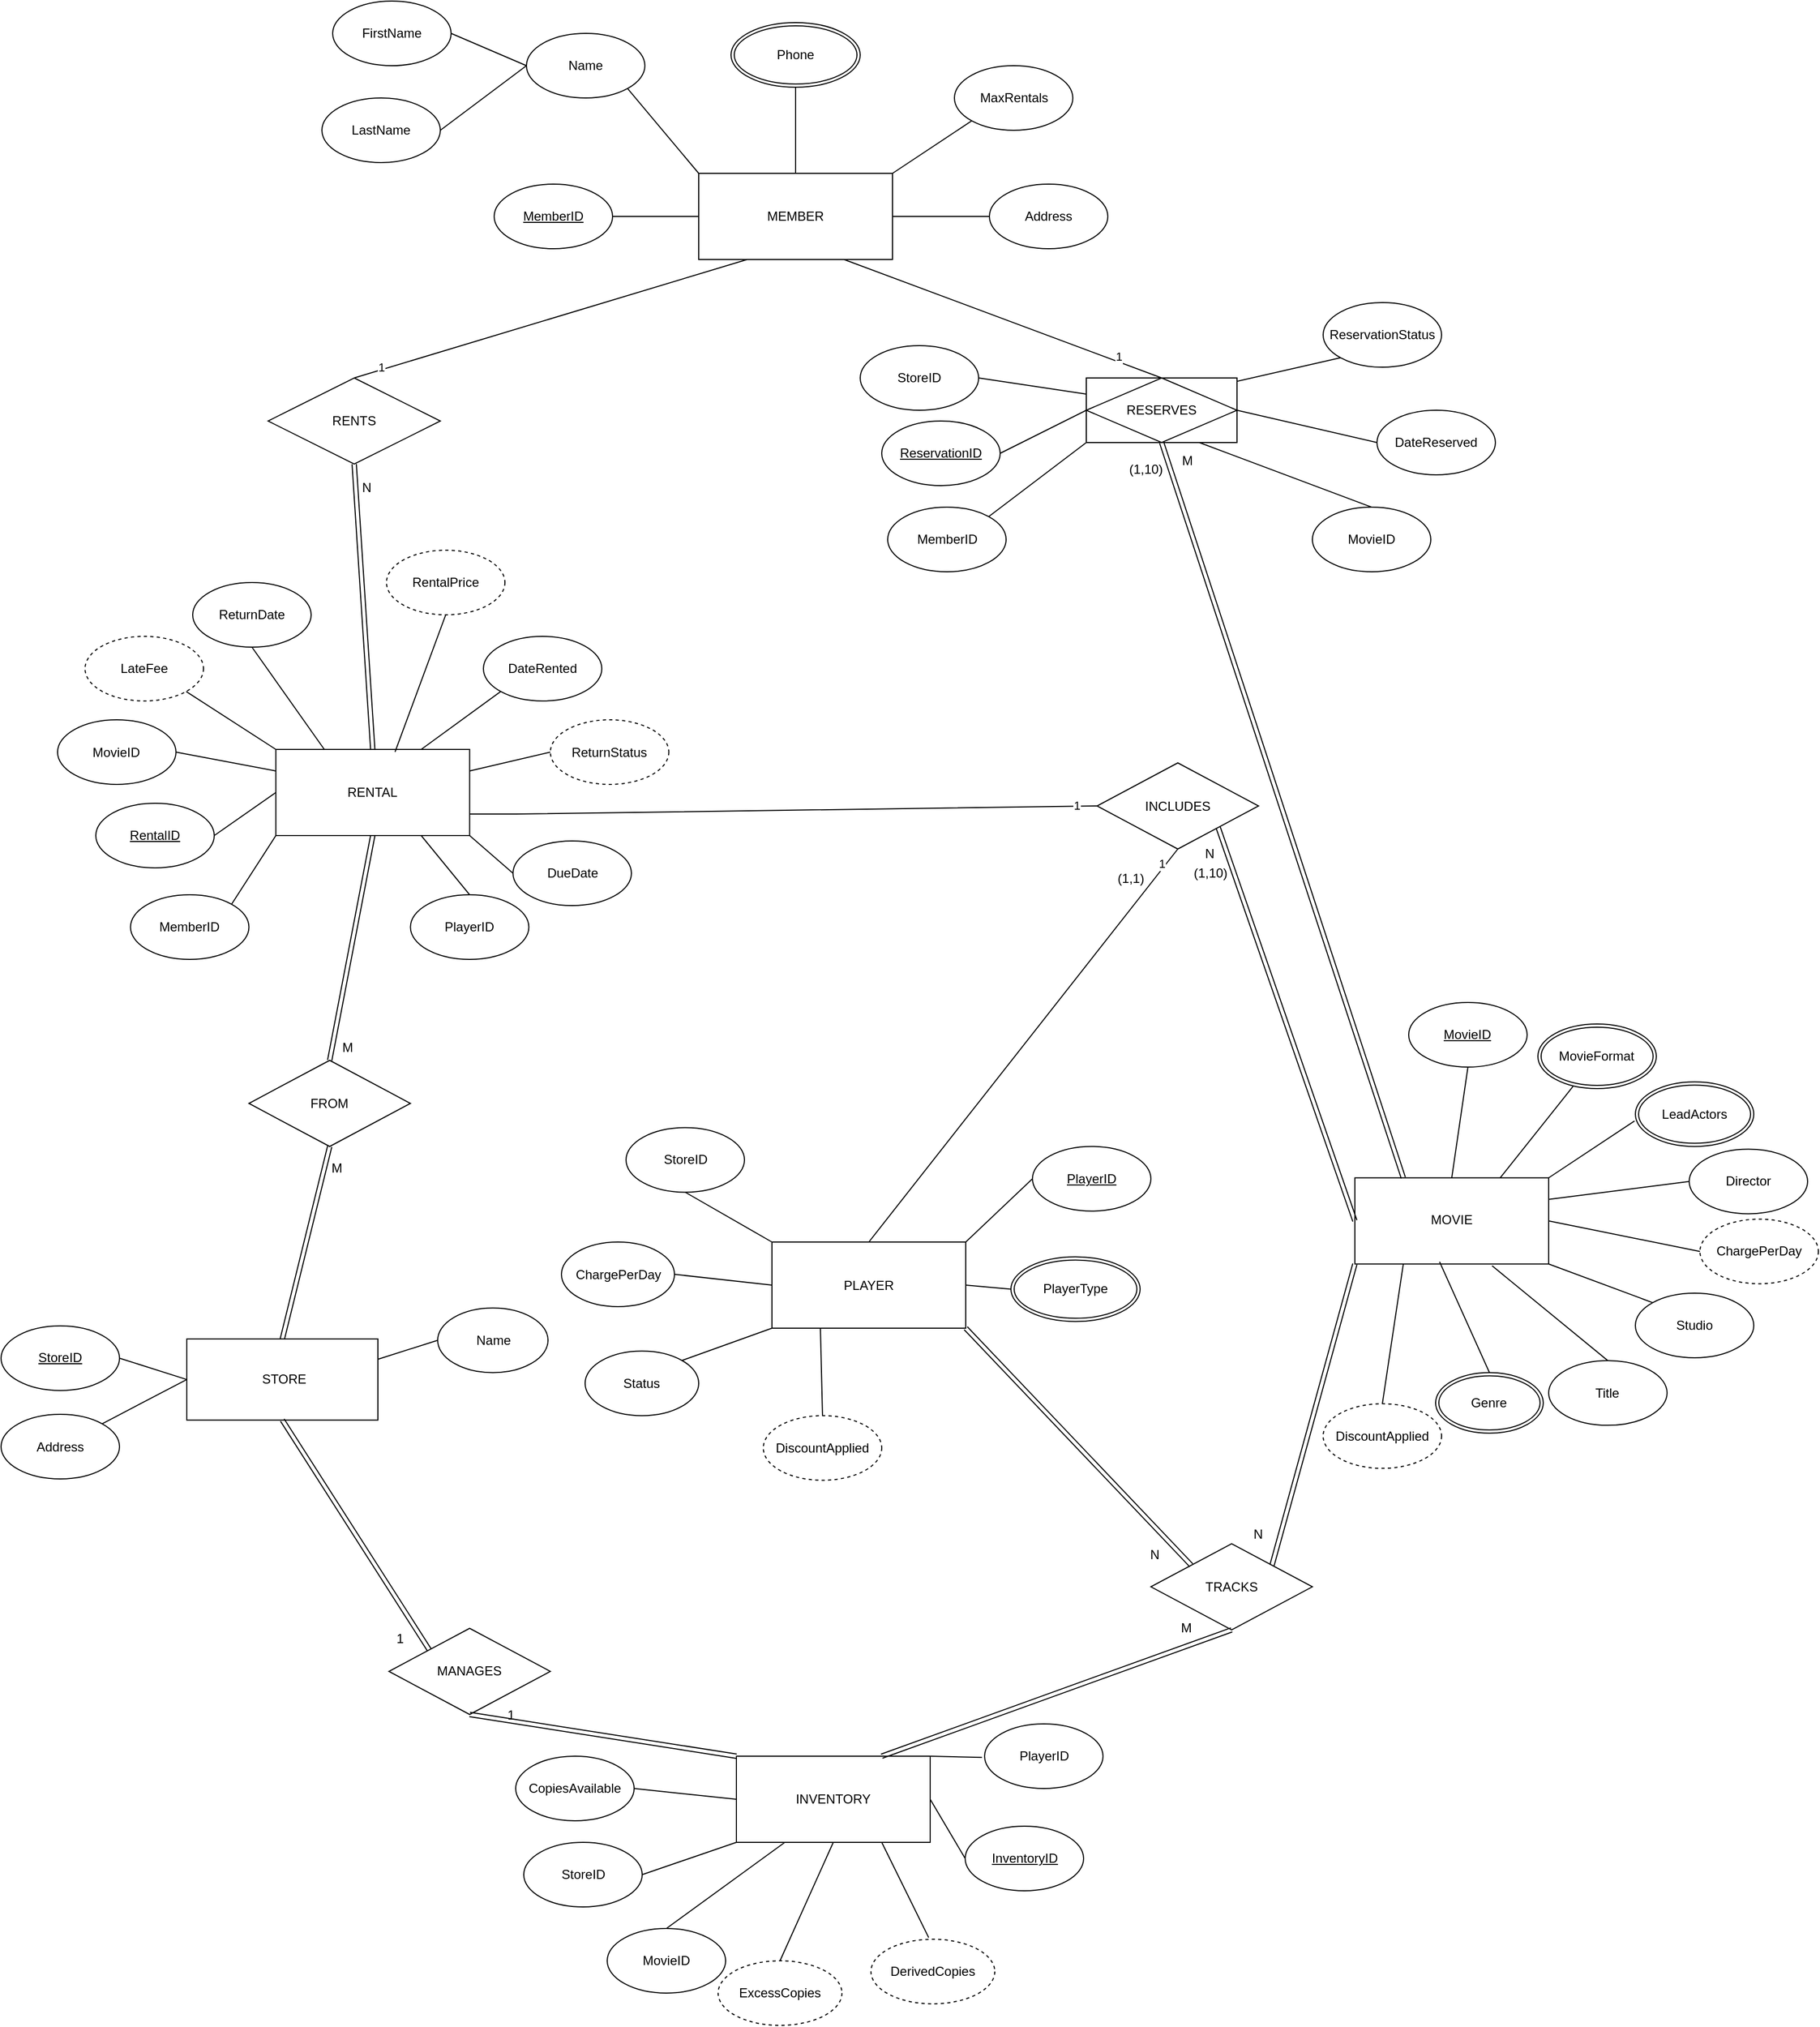 <mxfile version="26.1.0">
  <diagram name="Page-1" id="MynIsumC3mEAYIClX9I6">
    <mxGraphModel dx="3280" dy="2580" grid="0" gridSize="10" guides="1" tooltips="1" connect="1" arrows="1" fold="1" page="0" pageScale="1" pageWidth="690" pageHeight="980" math="0" shadow="0">
      <root>
        <mxCell id="0" />
        <mxCell id="1" parent="0" />
        <mxCell id="eiJciB9B7HkE7zY7H2Gf-1" value="" style="rounded=0;whiteSpace=wrap;html=1;" parent="1" vertex="1">
          <mxGeometry x="1520" y="230" width="180" height="80" as="geometry" />
        </mxCell>
        <mxCell id="eiJciB9B7HkE7zY7H2Gf-4" value="MEMBER" style="text;html=1;align=center;verticalAlign=middle;whiteSpace=wrap;rounded=0;" parent="1" vertex="1">
          <mxGeometry x="1580" y="252.5" width="60" height="35" as="geometry" />
        </mxCell>
        <mxCell id="9V06vK_lk5y7Zd8M0cyD-3" value="&lt;u&gt;MemberID&lt;/u&gt;" style="ellipse;whiteSpace=wrap;html=1;" parent="1" vertex="1">
          <mxGeometry x="1330" y="240" width="110" height="60" as="geometry" />
        </mxCell>
        <mxCell id="9V06vK_lk5y7Zd8M0cyD-4" value="Name" style="ellipse;whiteSpace=wrap;html=1;" parent="1" vertex="1">
          <mxGeometry x="1360" y="100" width="110" height="60" as="geometry" />
        </mxCell>
        <mxCell id="9V06vK_lk5y7Zd8M0cyD-5" value="Address" style="ellipse;whiteSpace=wrap;html=1;" parent="1" vertex="1">
          <mxGeometry x="1790" y="240" width="110" height="60" as="geometry" />
        </mxCell>
        <mxCell id="9V06vK_lk5y7Zd8M0cyD-8" value="MaxRentals" style="ellipse;whiteSpace=wrap;html=1;" parent="1" vertex="1">
          <mxGeometry x="1757.5" y="130" width="110" height="60" as="geometry" />
        </mxCell>
        <mxCell id="9V06vK_lk5y7Zd8M0cyD-10" value="" style="endArrow=none;html=1;rounded=0;entryX=0;entryY=0.5;entryDx=0;entryDy=0;exitX=1;exitY=0.5;exitDx=0;exitDy=0;" parent="1" source="9V06vK_lk5y7Zd8M0cyD-3" target="eiJciB9B7HkE7zY7H2Gf-1" edge="1">
          <mxGeometry width="50" height="50" relative="1" as="geometry">
            <mxPoint x="1470" y="320" as="sourcePoint" />
            <mxPoint x="1520" y="270" as="targetPoint" />
          </mxGeometry>
        </mxCell>
        <mxCell id="9V06vK_lk5y7Zd8M0cyD-12" value="" style="endArrow=none;html=1;rounded=0;entryX=0;entryY=0;entryDx=0;entryDy=0;exitX=1;exitY=1;exitDx=0;exitDy=0;" parent="1" source="9V06vK_lk5y7Zd8M0cyD-4" target="eiJciB9B7HkE7zY7H2Gf-1" edge="1">
          <mxGeometry width="50" height="50" relative="1" as="geometry">
            <mxPoint x="1470" y="200" as="sourcePoint" />
            <mxPoint x="1550" y="200" as="targetPoint" />
          </mxGeometry>
        </mxCell>
        <mxCell id="9V06vK_lk5y7Zd8M0cyD-13" value="" style="endArrow=none;html=1;rounded=0;entryX=0.5;entryY=0;entryDx=0;entryDy=0;exitX=0.5;exitY=1;exitDx=0;exitDy=0;" parent="1" source="8cQpjbH3px4sbL6R60Pa-1" target="eiJciB9B7HkE7zY7H2Gf-1" edge="1">
          <mxGeometry width="50" height="50" relative="1" as="geometry">
            <mxPoint x="1610" y="140" as="sourcePoint" />
            <mxPoint x="1646" y="219" as="targetPoint" />
          </mxGeometry>
        </mxCell>
        <mxCell id="9V06vK_lk5y7Zd8M0cyD-14" value="" style="endArrow=none;html=1;rounded=0;entryX=1;entryY=0.5;entryDx=0;entryDy=0;exitX=0;exitY=0.5;exitDx=0;exitDy=0;" parent="1" source="9V06vK_lk5y7Zd8M0cyD-5" target="eiJciB9B7HkE7zY7H2Gf-1" edge="1">
          <mxGeometry width="50" height="50" relative="1" as="geometry">
            <mxPoint x="1735" y="160" as="sourcePoint" />
            <mxPoint x="1747.5" y="240" as="targetPoint" />
          </mxGeometry>
        </mxCell>
        <mxCell id="9V06vK_lk5y7Zd8M0cyD-17" value="RENTS" style="rhombus;whiteSpace=wrap;html=1;" parent="1" vertex="1">
          <mxGeometry x="1120" y="420" width="160" height="80" as="geometry" />
        </mxCell>
        <mxCell id="9V06vK_lk5y7Zd8M0cyD-18" value="" style="rounded=0;whiteSpace=wrap;html=1;" parent="1" vertex="1">
          <mxGeometry x="1127.23" y="765" width="180" height="80" as="geometry" />
        </mxCell>
        <mxCell id="9V06vK_lk5y7Zd8M0cyD-19" value="RENTAL" style="text;html=1;align=center;verticalAlign=middle;whiteSpace=wrap;rounded=0;" parent="1" vertex="1">
          <mxGeometry x="1187.23" y="787.5" width="60" height="35" as="geometry" />
        </mxCell>
        <mxCell id="9V06vK_lk5y7Zd8M0cyD-20" value="DateRented" style="ellipse;whiteSpace=wrap;html=1;" parent="1" vertex="1">
          <mxGeometry x="1320" y="660" width="110" height="60" as="geometry" />
        </mxCell>
        <mxCell id="9V06vK_lk5y7Zd8M0cyD-21" value="&lt;u&gt;RentalID&lt;/u&gt;" style="ellipse;whiteSpace=wrap;html=1;" parent="1" vertex="1">
          <mxGeometry x="960" y="815" width="110" height="60" as="geometry" />
        </mxCell>
        <mxCell id="9V06vK_lk5y7Zd8M0cyD-23" value="MemberID" style="ellipse;whiteSpace=wrap;html=1;" parent="1" vertex="1">
          <mxGeometry x="992.23" y="900" width="110" height="60" as="geometry" />
        </mxCell>
        <mxCell id="9V06vK_lk5y7Zd8M0cyD-24" value="DueDate" style="ellipse;whiteSpace=wrap;html=1;" parent="1" vertex="1">
          <mxGeometry x="1347.5" y="850" width="110" height="60" as="geometry" />
        </mxCell>
        <mxCell id="9V06vK_lk5y7Zd8M0cyD-25" value="" style="endArrow=none;html=1;rounded=0;exitX=0;exitY=1;exitDx=0;exitDy=0;entryX=0.75;entryY=0;entryDx=0;entryDy=0;" parent="1" source="9V06vK_lk5y7Zd8M0cyD-20" target="9V06vK_lk5y7Zd8M0cyD-18" edge="1">
          <mxGeometry width="50" height="50" relative="1" as="geometry">
            <mxPoint x="992.5" y="810" as="sourcePoint" />
            <mxPoint x="1280" y="690" as="targetPoint" />
          </mxGeometry>
        </mxCell>
        <mxCell id="9V06vK_lk5y7Zd8M0cyD-26" value="" style="endArrow=none;html=1;rounded=0;entryX=0;entryY=0.5;entryDx=0;entryDy=0;exitX=1;exitY=0.5;exitDx=0;exitDy=0;" parent="1" source="9V06vK_lk5y7Zd8M0cyD-21" target="9V06vK_lk5y7Zd8M0cyD-18" edge="1">
          <mxGeometry width="50" height="50" relative="1" as="geometry">
            <mxPoint x="1077.23" y="750" as="sourcePoint" />
            <mxPoint x="1157.23" y="750" as="targetPoint" />
          </mxGeometry>
        </mxCell>
        <mxCell id="9V06vK_lk5y7Zd8M0cyD-27" value="" style="endArrow=none;html=1;rounded=0;exitX=1;exitY=0;exitDx=0;exitDy=0;entryX=0;entryY=1;entryDx=0;entryDy=0;" parent="1" source="9V06vK_lk5y7Zd8M0cyD-23" target="9V06vK_lk5y7Zd8M0cyD-18" edge="1">
          <mxGeometry width="50" height="50" relative="1" as="geometry">
            <mxPoint x="1197.23" y="740" as="sourcePoint" />
            <mxPoint x="1137.23" y="820" as="targetPoint" />
          </mxGeometry>
        </mxCell>
        <mxCell id="9V06vK_lk5y7Zd8M0cyD-28" value="" style="endArrow=none;html=1;rounded=0;entryX=0;entryY=0.25;entryDx=0;entryDy=0;exitX=1;exitY=0.5;exitDx=0;exitDy=0;" parent="1" source="8cQpjbH3px4sbL6R60Pa-47" target="9V06vK_lk5y7Zd8M0cyD-18" edge="1">
          <mxGeometry width="50" height="50" relative="1" as="geometry">
            <mxPoint x="1050" y="767.5" as="sourcePoint" />
            <mxPoint x="1354.73" y="790" as="targetPoint" />
          </mxGeometry>
        </mxCell>
        <mxCell id="9V06vK_lk5y7Zd8M0cyD-31" value="" style="endArrow=none;html=1;rounded=0;entryX=0;entryY=0.5;entryDx=0;entryDy=0;exitX=1;exitY=1;exitDx=0;exitDy=0;" parent="1" source="9V06vK_lk5y7Zd8M0cyD-18" target="9V06vK_lk5y7Zd8M0cyD-24" edge="1">
          <mxGeometry width="50" height="50" relative="1" as="geometry">
            <mxPoint x="1242.5" y="890" as="sourcePoint" />
            <mxPoint x="1298.5" y="969" as="targetPoint" />
          </mxGeometry>
        </mxCell>
        <mxCell id="9V06vK_lk5y7Zd8M0cyD-34" value="" style="endArrow=none;html=1;rounded=0;entryX=0;entryY=0.5;entryDx=0;entryDy=0;exitX=1;exitY=0.25;exitDx=0;exitDy=0;" parent="1" source="9V06vK_lk5y7Zd8M0cyD-18" target="8cQpjbH3px4sbL6R60Pa-21" edge="1">
          <mxGeometry width="50" height="50" relative="1" as="geometry">
            <mxPoint x="1222.5" y="805" as="sourcePoint" />
            <mxPoint x="1410" y="750" as="targetPoint" />
          </mxGeometry>
        </mxCell>
        <mxCell id="9V06vK_lk5y7Zd8M0cyD-40" value="" style="endArrow=none;html=1;rounded=0;entryX=1;entryY=0;entryDx=0;entryDy=0;exitX=0;exitY=1;exitDx=0;exitDy=0;" parent="1" source="9V06vK_lk5y7Zd8M0cyD-8" target="eiJciB9B7HkE7zY7H2Gf-1" edge="1">
          <mxGeometry width="50" height="50" relative="1" as="geometry">
            <mxPoint x="1710" y="130" as="sourcePoint" />
            <mxPoint x="1710" y="220" as="targetPoint" />
          </mxGeometry>
        </mxCell>
        <mxCell id="9V06vK_lk5y7Zd8M0cyD-50" value="&lt;u&gt;ReservationID&lt;/u&gt;" style="ellipse;whiteSpace=wrap;html=1;" parent="1" vertex="1">
          <mxGeometry x="1690" y="460" width="110" height="60" as="geometry" />
        </mxCell>
        <mxCell id="9V06vK_lk5y7Zd8M0cyD-51" value="" style="endArrow=none;html=1;rounded=0;entryX=1;entryY=0.5;entryDx=0;entryDy=0;exitX=0;exitY=0.5;exitDx=0;exitDy=0;" parent="1" source="uRNuQ10hfMt6JlkLjQdu-1" target="9V06vK_lk5y7Zd8M0cyD-50" edge="1">
          <mxGeometry width="50" height="50" relative="1" as="geometry">
            <mxPoint x="1870" y="450" as="sourcePoint" />
            <mxPoint x="1640" y="367.5" as="targetPoint" />
          </mxGeometry>
        </mxCell>
        <mxCell id="9V06vK_lk5y7Zd8M0cyD-52" value="MemberID" style="ellipse;whiteSpace=wrap;html=1;" parent="1" vertex="1">
          <mxGeometry x="1695.53" y="540" width="110" height="60" as="geometry" />
        </mxCell>
        <mxCell id="9V06vK_lk5y7Zd8M0cyD-53" value="DateReserved" style="ellipse;whiteSpace=wrap;html=1;" parent="1" vertex="1">
          <mxGeometry x="2150" y="450" width="110" height="60" as="geometry" />
        </mxCell>
        <mxCell id="9V06vK_lk5y7Zd8M0cyD-54" value="MovieID" style="ellipse;whiteSpace=wrap;html=1;" parent="1" vertex="1">
          <mxGeometry x="2090" y="540" width="110" height="60" as="geometry" />
        </mxCell>
        <mxCell id="9V06vK_lk5y7Zd8M0cyD-55" value="" style="endArrow=none;html=1;rounded=0;entryX=0.75;entryY=1;entryDx=0;entryDy=0;exitX=0.5;exitY=0;exitDx=0;exitDy=0;" parent="1" source="9V06vK_lk5y7Zd8M0cyD-54" target="uRNuQ10hfMt6JlkLjQdu-1" edge="1">
          <mxGeometry width="50" height="50" relative="1" as="geometry">
            <mxPoint x="1980" y="647.5" as="sourcePoint" />
            <mxPoint x="1990" y="470" as="targetPoint" />
          </mxGeometry>
        </mxCell>
        <mxCell id="9V06vK_lk5y7Zd8M0cyD-56" value="" style="endArrow=none;html=1;rounded=0;entryX=1;entryY=0;entryDx=0;entryDy=0;exitX=0;exitY=1;exitDx=0;exitDy=0;" parent="1" source="uRNuQ10hfMt6JlkLjQdu-1" target="9V06vK_lk5y7Zd8M0cyD-52" edge="1">
          <mxGeometry width="50" height="50" relative="1" as="geometry">
            <mxPoint x="1910" y="470" as="sourcePoint" />
            <mxPoint x="1820" y="576.17" as="targetPoint" />
          </mxGeometry>
        </mxCell>
        <mxCell id="9V06vK_lk5y7Zd8M0cyD-57" value="" style="endArrow=none;html=1;rounded=0;entryX=1;entryY=0.5;entryDx=0;entryDy=0;" parent="1" target="uRNuQ10hfMt6JlkLjQdu-1" edge="1">
          <mxGeometry width="50" height="50" relative="1" as="geometry">
            <mxPoint x="2150" y="480" as="sourcePoint" />
            <mxPoint x="2030" y="450" as="targetPoint" />
          </mxGeometry>
        </mxCell>
        <mxCell id="9V06vK_lk5y7Zd8M0cyD-58" value="FROM" style="rhombus;whiteSpace=wrap;html=1;" parent="1" vertex="1">
          <mxGeometry x="1102.23" y="1053.75" width="150" height="80" as="geometry" />
        </mxCell>
        <mxCell id="9V06vK_lk5y7Zd8M0cyD-65" value="" style="rounded=0;whiteSpace=wrap;html=1;" parent="1" vertex="1">
          <mxGeometry x="1044.5" y="1312.5" width="177.5" height="75.36" as="geometry" />
        </mxCell>
        <mxCell id="9V06vK_lk5y7Zd8M0cyD-66" value="STORE" style="text;html=1;align=center;verticalAlign=middle;whiteSpace=wrap;rounded=0;" parent="1" vertex="1">
          <mxGeometry x="1099.5" y="1332.68" width="70" height="35" as="geometry" />
        </mxCell>
        <mxCell id="9V06vK_lk5y7Zd8M0cyD-67" value="&lt;u&gt;StoreID&lt;/u&gt;" style="ellipse;whiteSpace=wrap;html=1;" parent="1" vertex="1">
          <mxGeometry x="872" y="1300.36" width="110" height="60" as="geometry" />
        </mxCell>
        <mxCell id="9V06vK_lk5y7Zd8M0cyD-68" value="" style="endArrow=none;html=1;rounded=0;entryX=1;entryY=0.5;entryDx=0;entryDy=0;exitX=0;exitY=0.5;exitDx=0;exitDy=0;" parent="1" source="9V06vK_lk5y7Zd8M0cyD-65" target="9V06vK_lk5y7Zd8M0cyD-67" edge="1">
          <mxGeometry width="50" height="50" relative="1" as="geometry">
            <mxPoint x="1077" y="1340.86" as="sourcePoint" />
            <mxPoint x="842" y="1217.86" as="targetPoint" />
          </mxGeometry>
        </mxCell>
        <mxCell id="9V06vK_lk5y7Zd8M0cyD-69" value="Name" style="ellipse;whiteSpace=wrap;html=1;" parent="1" vertex="1">
          <mxGeometry x="1277.54" y="1283.75" width="102.5" height="60" as="geometry" />
        </mxCell>
        <mxCell id="9V06vK_lk5y7Zd8M0cyD-71" value="Address" style="ellipse;whiteSpace=wrap;html=1;" parent="1" vertex="1">
          <mxGeometry x="872" y="1382.5" width="110" height="60" as="geometry" />
        </mxCell>
        <mxCell id="9V06vK_lk5y7Zd8M0cyD-72" value="" style="endArrow=none;html=1;rounded=0;entryX=0;entryY=0.5;entryDx=0;entryDy=0;exitX=1;exitY=0;exitDx=0;exitDy=0;" parent="1" source="9V06vK_lk5y7Zd8M0cyD-71" target="9V06vK_lk5y7Zd8M0cyD-65" edge="1">
          <mxGeometry width="50" height="50" relative="1" as="geometry">
            <mxPoint x="946" y="1409.36" as="sourcePoint" />
            <mxPoint x="1312" y="1320.36" as="targetPoint" />
          </mxGeometry>
        </mxCell>
        <mxCell id="9V06vK_lk5y7Zd8M0cyD-73" value="" style="endArrow=none;html=1;rounded=0;entryX=0;entryY=0.5;entryDx=0;entryDy=0;exitX=1;exitY=0.25;exitDx=0;exitDy=0;" parent="1" source="9V06vK_lk5y7Zd8M0cyD-65" target="9V06vK_lk5y7Zd8M0cyD-69" edge="1">
          <mxGeometry width="50" height="50" relative="1" as="geometry">
            <mxPoint x="1172" y="1325.36" as="sourcePoint" />
            <mxPoint x="1022" y="1426.53" as="targetPoint" />
          </mxGeometry>
        </mxCell>
        <mxCell id="9V06vK_lk5y7Zd8M0cyD-81" value="INVENTORY" style="rounded=0;whiteSpace=wrap;html=1;" parent="1" vertex="1">
          <mxGeometry x="1555.0" y="1700" width="180" height="80" as="geometry" />
        </mxCell>
        <mxCell id="9V06vK_lk5y7Zd8M0cyD-84" value="&lt;u&gt;InventoryID&lt;/u&gt;" style="ellipse;whiteSpace=wrap;html=1;" parent="1" vertex="1">
          <mxGeometry x="1767.5" y="1765" width="110" height="60" as="geometry" />
        </mxCell>
        <mxCell id="9V06vK_lk5y7Zd8M0cyD-86" value="MovieID" style="ellipse;whiteSpace=wrap;html=1;" parent="1" vertex="1">
          <mxGeometry x="1435" y="1860" width="110" height="60" as="geometry" />
        </mxCell>
        <mxCell id="9V06vK_lk5y7Zd8M0cyD-87" value="StoreID" style="ellipse;whiteSpace=wrap;html=1;" parent="1" vertex="1">
          <mxGeometry x="1357.5" y="1780" width="110" height="60" as="geometry" />
        </mxCell>
        <mxCell id="9V06vK_lk5y7Zd8M0cyD-89" value="" style="endArrow=none;html=1;rounded=0;exitX=0;exitY=0.5;exitDx=0;exitDy=0;entryX=1;entryY=0.5;entryDx=0;entryDy=0;" parent="1" source="9V06vK_lk5y7Zd8M0cyD-84" target="9V06vK_lk5y7Zd8M0cyD-81" edge="1">
          <mxGeometry width="50" height="50" relative="1" as="geometry">
            <mxPoint x="1507.5" y="1770" as="sourcePoint" />
            <mxPoint x="1668.5" y="1720" as="targetPoint" />
          </mxGeometry>
        </mxCell>
        <mxCell id="9V06vK_lk5y7Zd8M0cyD-90" value="" style="endArrow=none;html=1;rounded=0;entryX=0.25;entryY=1;entryDx=0;entryDy=0;exitX=0.5;exitY=0;exitDx=0;exitDy=0;" parent="1" source="9V06vK_lk5y7Zd8M0cyD-86" target="9V06vK_lk5y7Zd8M0cyD-81" edge="1">
          <mxGeometry width="50" height="50" relative="1" as="geometry">
            <mxPoint x="1627.5" y="1760" as="sourcePoint" />
            <mxPoint x="1683.5" y="1789" as="targetPoint" />
          </mxGeometry>
        </mxCell>
        <mxCell id="9V06vK_lk5y7Zd8M0cyD-92" value="" style="endArrow=none;html=1;rounded=0;entryX=1;entryY=0.5;entryDx=0;entryDy=0;exitX=0;exitY=1;exitDx=0;exitDy=0;" parent="1" source="9V06vK_lk5y7Zd8M0cyD-81" target="9V06vK_lk5y7Zd8M0cyD-87" edge="1">
          <mxGeometry width="50" height="50" relative="1" as="geometry">
            <mxPoint x="1757.5" y="1970" as="sourcePoint" />
            <mxPoint x="1813.5" y="2049" as="targetPoint" />
          </mxGeometry>
        </mxCell>
        <mxCell id="9V06vK_lk5y7Zd8M0cyD-93" value="CopiesAvailable" style="ellipse;whiteSpace=wrap;html=1;" parent="1" vertex="1">
          <mxGeometry x="1350.0" y="1700" width="110" height="60" as="geometry" />
        </mxCell>
        <mxCell id="9V06vK_lk5y7Zd8M0cyD-94" value="" style="endArrow=none;html=1;rounded=0;exitX=0;exitY=0.5;exitDx=0;exitDy=0;entryX=1;entryY=0.5;entryDx=0;entryDy=0;" parent="1" source="9V06vK_lk5y7Zd8M0cyD-81" target="9V06vK_lk5y7Zd8M0cyD-93" edge="1">
          <mxGeometry width="50" height="50" relative="1" as="geometry">
            <mxPoint x="1737.5" y="1885" as="sourcePoint" />
            <mxPoint x="1405" y="1640" as="targetPoint" />
          </mxGeometry>
        </mxCell>
        <mxCell id="9V06vK_lk5y7Zd8M0cyD-123" value="" style="rounded=0;whiteSpace=wrap;html=1;" parent="1" vertex="1">
          <mxGeometry x="2129.47" y="1162.86" width="180" height="80" as="geometry" />
        </mxCell>
        <mxCell id="9V06vK_lk5y7Zd8M0cyD-124" value="MOVIE" style="text;html=1;align=center;verticalAlign=middle;whiteSpace=wrap;rounded=0;" parent="1" vertex="1">
          <mxGeometry x="2190" y="1182.86" width="59.47" height="37.5" as="geometry" />
        </mxCell>
        <mxCell id="9V06vK_lk5y7Zd8M0cyD-126" value="&lt;u&gt;MovieID&lt;/u&gt;" style="ellipse;whiteSpace=wrap;html=1;" parent="1" vertex="1">
          <mxGeometry x="2179.47" y="1000.0" width="110" height="60" as="geometry" />
        </mxCell>
        <mxCell id="9V06vK_lk5y7Zd8M0cyD-128" value="Studio" style="ellipse;whiteSpace=wrap;html=1;" parent="1" vertex="1">
          <mxGeometry x="2390.0" y="1270.0" width="110" height="60" as="geometry" />
        </mxCell>
        <mxCell id="9V06vK_lk5y7Zd8M0cyD-129" value="Title" style="ellipse;whiteSpace=wrap;html=1;" parent="1" vertex="1">
          <mxGeometry x="2309.47" y="1332.68" width="110" height="60" as="geometry" />
        </mxCell>
        <mxCell id="9V06vK_lk5y7Zd8M0cyD-130" value="" style="endArrow=none;html=1;rounded=0;exitX=0.437;exitY=0.974;exitDx=0;exitDy=0;exitPerimeter=0;entryX=0.5;entryY=0;entryDx=0;entryDy=0;" parent="1" source="9V06vK_lk5y7Zd8M0cyD-123" target="8cQpjbH3px4sbL6R60Pa-13" edge="1">
          <mxGeometry width="50" height="50" relative="1" as="geometry">
            <mxPoint x="2868.41" y="1430" as="sourcePoint" />
            <mxPoint x="2194" y="1353" as="targetPoint" />
          </mxGeometry>
        </mxCell>
        <mxCell id="9V06vK_lk5y7Zd8M0cyD-131" value="" style="endArrow=none;html=1;rounded=0;entryX=0.5;entryY=0;entryDx=0;entryDy=0;exitX=0.5;exitY=1;exitDx=0;exitDy=0;" parent="1" source="9V06vK_lk5y7Zd8M0cyD-126" target="9V06vK_lk5y7Zd8M0cyD-123" edge="1">
          <mxGeometry width="50" height="50" relative="1" as="geometry">
            <mxPoint x="2275" y="1048.75" as="sourcePoint" />
            <mxPoint x="2189.47" y="1272.86" as="targetPoint" />
          </mxGeometry>
        </mxCell>
        <mxCell id="9V06vK_lk5y7Zd8M0cyD-132" value="" style="endArrow=none;html=1;rounded=0;entryX=1;entryY=1;entryDx=0;entryDy=0;exitX=0;exitY=0;exitDx=0;exitDy=0;" parent="1" source="9V06vK_lk5y7Zd8M0cyD-128" target="9V06vK_lk5y7Zd8M0cyD-123" edge="1">
          <mxGeometry width="50" height="50" relative="1" as="geometry">
            <mxPoint x="2128.94" y="1354.36" as="sourcePoint" />
            <mxPoint x="2285.47" y="1291.86" as="targetPoint" />
          </mxGeometry>
        </mxCell>
        <mxCell id="9V06vK_lk5y7Zd8M0cyD-133" value="" style="endArrow=none;html=1;rounded=0;entryX=0.75;entryY=0;entryDx=0;entryDy=0;" parent="1" source="8cQpjbH3px4sbL6R60Pa-14" target="9V06vK_lk5y7Zd8M0cyD-123" edge="1">
          <mxGeometry width="50" height="50" relative="1" as="geometry">
            <mxPoint x="2275" y="1077.5" as="sourcePoint" />
            <mxPoint x="2386.97" y="1312.86" as="targetPoint" />
          </mxGeometry>
        </mxCell>
        <mxCell id="9V06vK_lk5y7Zd8M0cyD-134" value="" style="endArrow=none;html=1;rounded=0;exitX=0.708;exitY=1.021;exitDx=0;exitDy=0;entryX=0.5;entryY=0;entryDx=0;entryDy=0;exitPerimeter=0;" parent="1" source="9V06vK_lk5y7Zd8M0cyD-123" target="9V06vK_lk5y7Zd8M0cyD-129" edge="1">
          <mxGeometry width="50" height="50" relative="1" as="geometry">
            <mxPoint x="2359.47" y="1472.86" as="sourcePoint" />
            <mxPoint x="1842.43" y="1314.36" as="targetPoint" />
          </mxGeometry>
        </mxCell>
        <mxCell id="9V06vK_lk5y7Zd8M0cyD-136" value="Director" style="ellipse;whiteSpace=wrap;html=1;" parent="1" vertex="1">
          <mxGeometry x="2440.0" y="1136.25" width="110" height="60" as="geometry" />
        </mxCell>
        <mxCell id="9V06vK_lk5y7Zd8M0cyD-137" value="" style="endArrow=none;html=1;rounded=0;entryX=0;entryY=0.5;entryDx=0;entryDy=0;exitX=1;exitY=0.25;exitDx=0;exitDy=0;" parent="1" source="9V06vK_lk5y7Zd8M0cyD-123" target="9V06vK_lk5y7Zd8M0cyD-136" edge="1">
          <mxGeometry width="50" height="50" relative="1" as="geometry">
            <mxPoint x="2339.47" y="1387.86" as="sourcePoint" />
            <mxPoint x="2339.47" y="1462.86" as="targetPoint" />
          </mxGeometry>
        </mxCell>
        <mxCell id="9V06vK_lk5y7Zd8M0cyD-143" value="" style="endArrow=none;html=1;rounded=0;entryX=0;entryY=0.5;entryDx=0;entryDy=0;exitX=1;exitY=0.5;exitDx=0;exitDy=0;" parent="1" source="9V06vK_lk5y7Zd8M0cyD-123" target="8cQpjbH3px4sbL6R60Pa-11" edge="1">
          <mxGeometry width="50" height="50" relative="1" as="geometry">
            <mxPoint x="2109.47" y="1232.86" as="sourcePoint" />
            <mxPoint x="2430.0" y="1288.75" as="targetPoint" />
          </mxGeometry>
        </mxCell>
        <mxCell id="9V06vK_lk5y7Zd8M0cyD-150" value="TRACKS" style="rhombus;whiteSpace=wrap;html=1;" parent="1" vertex="1">
          <mxGeometry x="1940" y="1502.68" width="150" height="80" as="geometry" />
        </mxCell>
        <mxCell id="9V06vK_lk5y7Zd8M0cyD-168" value="" style="rounded=0;whiteSpace=wrap;html=1;" parent="1" vertex="1">
          <mxGeometry x="1588.03" y="1222.5" width="180" height="80" as="geometry" />
        </mxCell>
        <mxCell id="9V06vK_lk5y7Zd8M0cyD-169" value="PLAYER" style="text;html=1;align=center;verticalAlign=middle;whiteSpace=wrap;rounded=0;" parent="1" vertex="1">
          <mxGeometry x="1643.03" y="1241.25" width="70" height="42.5" as="geometry" />
        </mxCell>
        <mxCell id="9V06vK_lk5y7Zd8M0cyD-171" value="StoreID" style="ellipse;whiteSpace=wrap;html=1;" parent="1" vertex="1">
          <mxGeometry x="1452.5" y="1116.25" width="110" height="60" as="geometry" />
        </mxCell>
        <mxCell id="9V06vK_lk5y7Zd8M0cyD-172" value="Status" style="ellipse;whiteSpace=wrap;html=1;" parent="1" vertex="1">
          <mxGeometry x="1414.47" y="1323.75" width="105.53" height="60" as="geometry" />
        </mxCell>
        <mxCell id="9V06vK_lk5y7Zd8M0cyD-173" value="&lt;u&gt;PlayerID&lt;/u&gt;" style="ellipse;whiteSpace=wrap;html=1;direction=west;" parent="1" vertex="1">
          <mxGeometry x="1830.0" y="1133.75" width="110" height="60" as="geometry" />
        </mxCell>
        <mxCell id="9V06vK_lk5y7Zd8M0cyD-176" value="" style="endArrow=none;html=1;rounded=0;entryX=0;entryY=0;entryDx=0;entryDy=0;exitX=0.5;exitY=1;exitDx=0;exitDy=0;" parent="1" source="9V06vK_lk5y7Zd8M0cyD-171" target="9V06vK_lk5y7Zd8M0cyD-168" edge="1">
          <mxGeometry width="50" height="50" relative="1" as="geometry">
            <mxPoint x="1533.03" y="1203.75" as="sourcePoint" />
            <mxPoint x="1613.03" y="1203.75" as="targetPoint" />
          </mxGeometry>
        </mxCell>
        <mxCell id="9V06vK_lk5y7Zd8M0cyD-178" value="" style="endArrow=none;html=1;rounded=0;entryX=0;entryY=1;entryDx=0;entryDy=0;exitX=1;exitY=0;exitDx=0;exitDy=0;" parent="1" source="9V06vK_lk5y7Zd8M0cyD-172" target="9V06vK_lk5y7Zd8M0cyD-168" edge="1">
          <mxGeometry width="50" height="50" relative="1" as="geometry">
            <mxPoint x="1690" y="1386.25" as="sourcePoint" />
            <mxPoint x="1810.53" y="1243.75" as="targetPoint" />
          </mxGeometry>
        </mxCell>
        <mxCell id="9V06vK_lk5y7Zd8M0cyD-179" value="" style="endArrow=none;html=1;rounded=0;entryX=0;entryY=0.5;entryDx=0;entryDy=0;exitX=1;exitY=0.5;exitDx=0;exitDy=0;" parent="1" source="9V06vK_lk5y7Zd8M0cyD-168" target="8cQpjbH3px4sbL6R60Pa-20" edge="1">
          <mxGeometry width="50" height="50" relative="1" as="geometry">
            <mxPoint x="1783.03" y="1403.75" as="sourcePoint" />
            <mxPoint x="1840.0" y="1264.375" as="targetPoint" />
          </mxGeometry>
        </mxCell>
        <mxCell id="9V06vK_lk5y7Zd8M0cyD-193" value="MANAGES" style="rhombus;whiteSpace=wrap;html=1;" parent="1" vertex="1">
          <mxGeometry x="1232.23" y="1581.25" width="150" height="80" as="geometry" />
        </mxCell>
        <mxCell id="9V06vK_lk5y7Zd8M0cyD-198" value="INCLUDES" style="rhombus;whiteSpace=wrap;html=1;" parent="1" vertex="1">
          <mxGeometry x="1890" y="777.5" width="150" height="80" as="geometry" />
        </mxCell>
        <mxCell id="0aE-7zYEgWbalgsKcjMy-4" value="" style="endArrow=none;html=1;rounded=0;exitX=1;exitY=0;exitDx=0;exitDy=0;entryX=-0.007;entryY=0.605;entryDx=0;entryDy=0;entryPerimeter=0;" parent="1" source="9V06vK_lk5y7Zd8M0cyD-123" target="8cQpjbH3px4sbL6R60Pa-12" edge="1">
          <mxGeometry width="50" height="50" relative="1" as="geometry">
            <mxPoint x="2439.47" y="1232.86" as="sourcePoint" />
            <mxPoint x="2406.109" y="1141.213" as="targetPoint" />
          </mxGeometry>
        </mxCell>
        <mxCell id="kQ1VNpQFWJNkG35Z44nr-1" value="PlayerID" style="ellipse;whiteSpace=wrap;html=1;" parent="1" vertex="1">
          <mxGeometry x="1785.53" y="1670.0" width="110" height="60" as="geometry" />
        </mxCell>
        <mxCell id="kQ1VNpQFWJNkG35Z44nr-2" value="" style="endArrow=none;html=1;rounded=0;entryX=1;entryY=0;entryDx=0;entryDy=0;exitX=-0.022;exitY=0.519;exitDx=0;exitDy=0;exitPerimeter=0;" parent="1" source="kQ1VNpQFWJNkG35Z44nr-1" target="9V06vK_lk5y7Zd8M0cyD-81" edge="1">
          <mxGeometry width="50" height="50" relative="1" as="geometry">
            <mxPoint x="1732.5" y="1700" as="sourcePoint" />
            <mxPoint x="1702.5" y="1770" as="targetPoint" />
          </mxGeometry>
        </mxCell>
        <mxCell id="kQ1VNpQFWJNkG35Z44nr-10" value="" style="endArrow=none;html=1;rounded=0;entryX=0.25;entryY=1;entryDx=0;entryDy=0;exitX=0.5;exitY=0;exitDx=0;exitDy=0;" parent="1" source="8cQpjbH3px4sbL6R60Pa-8" target="9V06vK_lk5y7Zd8M0cyD-168" edge="1">
          <mxGeometry width="50" height="50" relative="1" as="geometry">
            <mxPoint x="1635" y="1410.0" as="sourcePoint" />
            <mxPoint x="2629.47" y="1082.86" as="targetPoint" />
          </mxGeometry>
        </mxCell>
        <mxCell id="kQ1VNpQFWJNkG35Z44nr-13" value="" style="endArrow=none;html=1;rounded=0;exitX=0.75;exitY=1;exitDx=0;exitDy=0;entryX=0.466;entryY=-0.026;entryDx=0;entryDy=0;entryPerimeter=0;" parent="1" source="9V06vK_lk5y7Zd8M0cyD-81" target="8cQpjbH3px4sbL6R60Pa-16" edge="1">
          <mxGeometry width="50" height="50" relative="1" as="geometry">
            <mxPoint x="1747.5" y="1810" as="sourcePoint" />
            <mxPoint x="1737" y="1890" as="targetPoint" />
          </mxGeometry>
        </mxCell>
        <mxCell id="kQ1VNpQFWJNkG35Z44nr-15" value="" style="endArrow=none;html=1;rounded=0;entryX=0.5;entryY=1;entryDx=0;entryDy=0;exitX=0.5;exitY=0;exitDx=0;exitDy=0;" parent="1" source="8cQpjbH3px4sbL6R60Pa-15" target="9V06vK_lk5y7Zd8M0cyD-81" edge="1">
          <mxGeometry width="50" height="50" relative="1" as="geometry">
            <mxPoint x="1610" y="1890" as="sourcePoint" />
            <mxPoint x="1612.5" y="1850" as="targetPoint" />
          </mxGeometry>
        </mxCell>
        <mxCell id="HdnHEaUyddr8RUYbK9ov-2" value="ChargePerDay" style="ellipse;whiteSpace=wrap;html=1;" parent="1" vertex="1">
          <mxGeometry x="1392.5" y="1222.5" width="105" height="60" as="geometry" />
        </mxCell>
        <mxCell id="HdnHEaUyddr8RUYbK9ov-3" value="" style="endArrow=none;html=1;rounded=0;exitX=1;exitY=0.5;exitDx=0;exitDy=0;entryX=0;entryY=0.5;entryDx=0;entryDy=0;" parent="1" source="HdnHEaUyddr8RUYbK9ov-2" target="9V06vK_lk5y7Zd8M0cyD-168" edge="1">
          <mxGeometry width="50" height="50" relative="1" as="geometry">
            <mxPoint x="1443.03" y="1316.75" as="sourcePoint" />
            <mxPoint x="1593.03" y="1288.75" as="targetPoint" />
          </mxGeometry>
        </mxCell>
        <mxCell id="HdnHEaUyddr8RUYbK9ov-5" value="" style="endArrow=none;html=1;rounded=0;entryX=0.5;entryY=1;entryDx=0;entryDy=0;exitX=0.615;exitY=0.029;exitDx=0;exitDy=0;exitPerimeter=0;" parent="1" source="9V06vK_lk5y7Zd8M0cyD-18" target="8cQpjbH3px4sbL6R60Pa-19" edge="1">
          <mxGeometry width="50" height="50" relative="1" as="geometry">
            <mxPoint x="1173" y="540" as="sourcePoint" />
            <mxPoint x="1275" y="650" as="targetPoint" />
          </mxGeometry>
        </mxCell>
        <mxCell id="HdnHEaUyddr8RUYbK9ov-9" value="ReservationStatus" style="ellipse;whiteSpace=wrap;html=1;" parent="1" vertex="1">
          <mxGeometry x="2100" y="350" width="110" height="60" as="geometry" />
        </mxCell>
        <mxCell id="HdnHEaUyddr8RUYbK9ov-10" value="" style="endArrow=none;html=1;rounded=0;entryX=1;entryY=0;entryDx=0;entryDy=0;exitX=0;exitY=1;exitDx=0;exitDy=0;" parent="1" source="HdnHEaUyddr8RUYbK9ov-9" edge="1">
          <mxGeometry width="50" height="50" relative="1" as="geometry">
            <mxPoint x="2160" y="490" as="sourcePoint" />
            <mxPoint x="1990" y="430" as="targetPoint" />
          </mxGeometry>
        </mxCell>
        <mxCell id="HdnHEaUyddr8RUYbK9ov-11" value="StoreID" style="ellipse;whiteSpace=wrap;html=1;" parent="1" vertex="1">
          <mxGeometry x="1670" y="390" width="110" height="60" as="geometry" />
        </mxCell>
        <mxCell id="HdnHEaUyddr8RUYbK9ov-12" value="" style="endArrow=none;html=1;rounded=0;entryX=1;entryY=0.5;entryDx=0;entryDy=0;exitX=0;exitY=0.25;exitDx=0;exitDy=0;" parent="1" source="uRNuQ10hfMt6JlkLjQdu-1" target="HdnHEaUyddr8RUYbK9ov-11" edge="1">
          <mxGeometry width="50" height="50" relative="1" as="geometry">
            <mxPoint x="1890.87" y="439.565" as="sourcePoint" />
            <mxPoint x="1810" y="490" as="targetPoint" />
          </mxGeometry>
        </mxCell>
        <mxCell id="HdnHEaUyddr8RUYbK9ov-13" value="" style="endArrow=none;html=1;rounded=0;entryX=0;entryY=0.5;entryDx=0;entryDy=0;" parent="1" target="9V06vK_lk5y7Zd8M0cyD-4" edge="1">
          <mxGeometry width="50" height="50" relative="1" as="geometry">
            <mxPoint x="1280" y="190" as="sourcePoint" />
            <mxPoint x="1560" y="480" as="targetPoint" />
          </mxGeometry>
        </mxCell>
        <mxCell id="HdnHEaUyddr8RUYbK9ov-14" value="FirstName" style="ellipse;whiteSpace=wrap;html=1;" parent="1" vertex="1">
          <mxGeometry x="1180" y="70" width="110" height="60" as="geometry" />
        </mxCell>
        <mxCell id="HdnHEaUyddr8RUYbK9ov-15" value="LastName" style="ellipse;whiteSpace=wrap;html=1;" parent="1" vertex="1">
          <mxGeometry x="1170" y="160" width="110" height="60" as="geometry" />
        </mxCell>
        <mxCell id="HdnHEaUyddr8RUYbK9ov-16" value="" style="endArrow=none;html=1;rounded=0;entryX=1;entryY=0.5;entryDx=0;entryDy=0;exitX=0;exitY=0.5;exitDx=0;exitDy=0;" parent="1" source="9V06vK_lk5y7Zd8M0cyD-4" target="HdnHEaUyddr8RUYbK9ov-14" edge="1">
          <mxGeometry width="50" height="50" relative="1" as="geometry">
            <mxPoint x="1290" y="200" as="sourcePoint" />
            <mxPoint x="1370" y="140" as="targetPoint" />
          </mxGeometry>
        </mxCell>
        <mxCell id="HdnHEaUyddr8RUYbK9ov-25" value="" style="endArrow=none;html=1;rounded=0;entryX=0.25;entryY=1;entryDx=0;entryDy=0;exitX=0.5;exitY=0;exitDx=0;exitDy=0;" parent="1" source="9V06vK_lk5y7Zd8M0cyD-17" target="eiJciB9B7HkE7zY7H2Gf-1" edge="1">
          <mxGeometry width="50" height="50" relative="1" as="geometry">
            <mxPoint x="1620" y="150" as="sourcePoint" />
            <mxPoint x="1620" y="240" as="targetPoint" />
          </mxGeometry>
        </mxCell>
        <mxCell id="HdnHEaUyddr8RUYbK9ov-90" value="1" style="edgeLabel;html=1;align=center;verticalAlign=middle;resizable=0;points=[];" parent="HdnHEaUyddr8RUYbK9ov-25" vertex="1" connectable="0">
          <mxGeometry x="0.655" y="1" relative="1" as="geometry">
            <mxPoint x="-277" y="82" as="offset" />
          </mxGeometry>
        </mxCell>
        <mxCell id="HdnHEaUyddr8RUYbK9ov-53" value="" style="endArrow=none;html=1;rounded=0;entryX=0.75;entryY=1;entryDx=0;entryDy=0;exitX=0.5;exitY=0;exitDx=0;exitDy=0;" parent="1" source="uRNuQ10hfMt6JlkLjQdu-1" target="eiJciB9B7HkE7zY7H2Gf-1" edge="1">
          <mxGeometry width="50" height="50" relative="1" as="geometry">
            <mxPoint x="2150" y="540" as="sourcePoint" />
            <mxPoint x="1620" y="320" as="targetPoint" />
          </mxGeometry>
        </mxCell>
        <mxCell id="HdnHEaUyddr8RUYbK9ov-98" value="1" style="edgeLabel;html=1;align=center;verticalAlign=middle;resizable=0;points=[];" parent="HdnHEaUyddr8RUYbK9ov-53" vertex="1" connectable="0">
          <mxGeometry x="0.33" relative="1" as="geometry">
            <mxPoint x="156" y="53" as="offset" />
          </mxGeometry>
        </mxCell>
        <mxCell id="HdnHEaUyddr8RUYbK9ov-69" value="" style="endArrow=none;html=1;rounded=0;exitX=1;exitY=0.5;exitDx=0;exitDy=0;entryX=1;entryY=0;entryDx=0;entryDy=0;" parent="1" source="9V06vK_lk5y7Zd8M0cyD-173" target="9V06vK_lk5y7Zd8M0cyD-168" edge="1">
          <mxGeometry width="50" height="50" relative="1" as="geometry">
            <mxPoint x="1685.5" y="1374.25" as="sourcePoint" />
            <mxPoint x="1688.5" y="1312.25" as="targetPoint" />
          </mxGeometry>
        </mxCell>
        <mxCell id="HdnHEaUyddr8RUYbK9ov-70" value="" style="endArrow=none;html=1;rounded=0;exitX=1;exitY=0.75;exitDx=0;exitDy=0;entryX=0;entryY=0.5;entryDx=0;entryDy=0;" parent="1" source="9V06vK_lk5y7Zd8M0cyD-18" target="9V06vK_lk5y7Zd8M0cyD-198" edge="1">
          <mxGeometry width="50" height="50" relative="1" as="geometry">
            <mxPoint x="1140" y="670" as="sourcePoint" />
            <mxPoint x="1250" y="950" as="targetPoint" />
            <Array as="points">
              <mxPoint x="1350" y="825" />
            </Array>
          </mxGeometry>
        </mxCell>
        <mxCell id="HdnHEaUyddr8RUYbK9ov-93" value="1" style="edgeLabel;html=1;align=center;verticalAlign=middle;resizable=0;points=[];" parent="HdnHEaUyddr8RUYbK9ov-70" vertex="1" connectable="0">
          <mxGeometry x="-0.151" y="-3" relative="1" as="geometry">
            <mxPoint x="316" y="-8" as="offset" />
          </mxGeometry>
        </mxCell>
        <mxCell id="HdnHEaUyddr8RUYbK9ov-79" value="" style="endArrow=none;html=1;rounded=0;exitX=0.5;exitY=0;exitDx=0;exitDy=0;entryX=0.5;entryY=1;entryDx=0;entryDy=0;" parent="1" source="9V06vK_lk5y7Zd8M0cyD-168" target="9V06vK_lk5y7Zd8M0cyD-198" edge="1">
          <mxGeometry width="50" height="50" relative="1" as="geometry">
            <mxPoint x="2258" y="1462.5" as="sourcePoint" />
            <mxPoint x="1242.5" y="922.5" as="targetPoint" />
          </mxGeometry>
        </mxCell>
        <mxCell id="HdnHEaUyddr8RUYbK9ov-96" value="1" style="edgeLabel;html=1;align=center;verticalAlign=middle;resizable=0;points=[];" parent="HdnHEaUyddr8RUYbK9ov-79" vertex="1" connectable="0">
          <mxGeometry x="-0.073" relative="1" as="geometry">
            <mxPoint x="139" y="-183" as="offset" />
          </mxGeometry>
        </mxCell>
        <mxCell id="HdnHEaUyddr8RUYbK9ov-88" style="edgeStyle=none;rounded=0;orthogonalLoop=1;jettySize=auto;html=1;entryX=0;entryY=1;entryDx=0;entryDy=0;" parent="1" edge="1">
          <mxGeometry relative="1" as="geometry">
            <mxPoint x="2405.808" y="1141.048" as="sourcePoint" />
            <mxPoint x="2406.109" y="1141.213" as="targetPoint" />
          </mxGeometry>
        </mxCell>
        <mxCell id="HdnHEaUyddr8RUYbK9ov-95" value="(1,10)" style="text;html=1;align=center;verticalAlign=middle;resizable=0;points=[];autosize=1;strokeColor=none;fillColor=none;" parent="1" vertex="1">
          <mxGeometry x="1970" y="865" width="50" height="30" as="geometry" />
        </mxCell>
        <mxCell id="HdnHEaUyddr8RUYbK9ov-97" value="(1,1)" style="text;html=1;align=center;verticalAlign=middle;resizable=0;points=[];autosize=1;strokeColor=none;fillColor=none;" parent="1" vertex="1">
          <mxGeometry x="1895.53" y="870" width="50" height="30" as="geometry" />
        </mxCell>
        <mxCell id="HdnHEaUyddr8RUYbK9ov-100" value="(1,10)" style="text;html=1;align=center;verticalAlign=middle;resizable=0;points=[];autosize=1;strokeColor=none;fillColor=none;" parent="1" vertex="1">
          <mxGeometry x="1910" y="490" width="50" height="30" as="geometry" />
        </mxCell>
        <mxCell id="uRNuQ10hfMt6JlkLjQdu-1" value="RESERVES" style="shape=associativeEntity;whiteSpace=wrap;html=1;align=center;" parent="1" vertex="1">
          <mxGeometry x="1880" y="420" width="140" height="60" as="geometry" />
        </mxCell>
        <mxCell id="8cQpjbH3px4sbL6R60Pa-1" value="Phone" style="ellipse;shape=doubleEllipse;margin=3;whiteSpace=wrap;html=1;align=center;" vertex="1" parent="1">
          <mxGeometry x="1550" y="90" width="120" height="60" as="geometry" />
        </mxCell>
        <mxCell id="8cQpjbH3px4sbL6R60Pa-5" value="" style="endArrow=none;html=1;rounded=0;entryX=0.5;entryY=0;entryDx=0;entryDy=0;exitX=0.25;exitY=1;exitDx=0;exitDy=0;" edge="1" parent="1" source="9V06vK_lk5y7Zd8M0cyD-123" target="8cQpjbH3px4sbL6R60Pa-10">
          <mxGeometry width="50" height="50" relative="1" as="geometry">
            <mxPoint x="2218" y="1251" as="sourcePoint" />
            <mxPoint x="2074.47" y="1354.11" as="targetPoint" />
          </mxGeometry>
        </mxCell>
        <mxCell id="8cQpjbH3px4sbL6R60Pa-8" value="DiscountApplied" style="ellipse;whiteSpace=wrap;html=1;align=center;dashed=1;" vertex="1" parent="1">
          <mxGeometry x="1580" y="1383.75" width="110" height="60" as="geometry" />
        </mxCell>
        <mxCell id="8cQpjbH3px4sbL6R60Pa-10" value="DiscountApplied" style="ellipse;whiteSpace=wrap;html=1;align=center;dashed=1;" vertex="1" parent="1">
          <mxGeometry x="2100" y="1372.68" width="110" height="60" as="geometry" />
        </mxCell>
        <mxCell id="8cQpjbH3px4sbL6R60Pa-11" value="ChargePerDay" style="ellipse;whiteSpace=wrap;html=1;align=center;dashed=1;" vertex="1" parent="1">
          <mxGeometry x="2450" y="1201.25" width="110" height="60" as="geometry" />
        </mxCell>
        <mxCell id="8cQpjbH3px4sbL6R60Pa-12" value="LeadActors" style="ellipse;shape=doubleEllipse;margin=3;whiteSpace=wrap;html=1;align=center;" vertex="1" parent="1">
          <mxGeometry x="2390" y="1073.75" width="110" height="60" as="geometry" />
        </mxCell>
        <mxCell id="8cQpjbH3px4sbL6R60Pa-13" value="Genre" style="ellipse;shape=doubleEllipse;margin=3;whiteSpace=wrap;html=1;align=center;" vertex="1" parent="1">
          <mxGeometry x="2204.47" y="1343.75" width="100" height="56.25" as="geometry" />
        </mxCell>
        <mxCell id="8cQpjbH3px4sbL6R60Pa-14" value="MovieFormat" style="ellipse;shape=doubleEllipse;margin=3;whiteSpace=wrap;html=1;align=center;" vertex="1" parent="1">
          <mxGeometry x="2299.47" y="1020.0" width="110" height="60" as="geometry" />
        </mxCell>
        <mxCell id="8cQpjbH3px4sbL6R60Pa-15" value="ExcessCopies" style="ellipse;whiteSpace=wrap;html=1;align=center;dashed=1;" vertex="1" parent="1">
          <mxGeometry x="1538.03" y="1890" width="115" height="60" as="geometry" />
        </mxCell>
        <mxCell id="8cQpjbH3px4sbL6R60Pa-16" value="DerivedCopies" style="ellipse;whiteSpace=wrap;html=1;align=center;dashed=1;" vertex="1" parent="1">
          <mxGeometry x="1680" y="1870" width="115" height="60" as="geometry" />
        </mxCell>
        <mxCell id="8cQpjbH3px4sbL6R60Pa-17" value="" style="endArrow=none;html=1;rounded=0;entryX=0;entryY=0;entryDx=0;entryDy=0;exitX=1;exitY=1;exitDx=0;exitDy=0;" edge="1" parent="1" source="8cQpjbH3px4sbL6R60Pa-18" target="9V06vK_lk5y7Zd8M0cyD-18">
          <mxGeometry width="50" height="50" relative="1" as="geometry">
            <mxPoint x="1020" y="690" as="sourcePoint" />
            <mxPoint x="1001.46" y="660" as="targetPoint" />
          </mxGeometry>
        </mxCell>
        <mxCell id="8cQpjbH3px4sbL6R60Pa-18" value="LateFee" style="ellipse;whiteSpace=wrap;html=1;align=center;dashed=1;" vertex="1" parent="1">
          <mxGeometry x="950" y="660" width="110" height="60" as="geometry" />
        </mxCell>
        <mxCell id="8cQpjbH3px4sbL6R60Pa-19" value="RentalPrice" style="ellipse;whiteSpace=wrap;html=1;align=center;dashed=1;" vertex="1" parent="1">
          <mxGeometry x="1230" y="580" width="110" height="60" as="geometry" />
        </mxCell>
        <mxCell id="8cQpjbH3px4sbL6R60Pa-20" value="PlayerType" style="ellipse;shape=doubleEllipse;margin=3;whiteSpace=wrap;html=1;align=center;" vertex="1" parent="1">
          <mxGeometry x="1810" y="1236.25" width="120" height="60" as="geometry" />
        </mxCell>
        <mxCell id="8cQpjbH3px4sbL6R60Pa-21" value="ReturnStatus" style="ellipse;whiteSpace=wrap;html=1;align=center;dashed=1;" vertex="1" parent="1">
          <mxGeometry x="1382.23" y="737.5" width="110" height="60" as="geometry" />
        </mxCell>
        <mxCell id="8cQpjbH3px4sbL6R60Pa-22" value="" style="shape=link;html=1;rounded=0;entryX=0.5;entryY=1;entryDx=0;entryDy=0;exitX=0.5;exitY=0;exitDx=0;exitDy=0;" edge="1" parent="1" source="9V06vK_lk5y7Zd8M0cyD-18" target="9V06vK_lk5y7Zd8M0cyD-17">
          <mxGeometry relative="1" as="geometry">
            <mxPoint x="1380" y="790" as="sourcePoint" />
            <mxPoint x="1540" y="790" as="targetPoint" />
          </mxGeometry>
        </mxCell>
        <mxCell id="8cQpjbH3px4sbL6R60Pa-23" value="N" style="resizable=0;html=1;whiteSpace=wrap;align=right;verticalAlign=bottom;" connectable="0" vertex="1" parent="8cQpjbH3px4sbL6R60Pa-22">
          <mxGeometry x="1" relative="1" as="geometry">
            <mxPoint x="17" y="30" as="offset" />
          </mxGeometry>
        </mxCell>
        <mxCell id="8cQpjbH3px4sbL6R60Pa-24" value="" style="shape=link;html=1;rounded=0;entryX=0.5;entryY=1;entryDx=0;entryDy=0;exitX=0.5;exitY=0;exitDx=0;exitDy=0;" edge="1" parent="1" source="9V06vK_lk5y7Zd8M0cyD-58" target="9V06vK_lk5y7Zd8M0cyD-18">
          <mxGeometry relative="1" as="geometry">
            <mxPoint x="1187.23" y="1176.25" as="sourcePoint" />
            <mxPoint x="1062.23" y="991.25" as="targetPoint" />
          </mxGeometry>
        </mxCell>
        <mxCell id="8cQpjbH3px4sbL6R60Pa-25" value="M" style="resizable=0;html=1;whiteSpace=wrap;align=right;verticalAlign=bottom;" connectable="0" vertex="1" parent="8cQpjbH3px4sbL6R60Pa-24">
          <mxGeometry x="1" relative="1" as="geometry">
            <mxPoint x="-17" y="205" as="offset" />
          </mxGeometry>
        </mxCell>
        <mxCell id="8cQpjbH3px4sbL6R60Pa-26" value="" style="shape=link;html=1;rounded=0;exitX=0.5;exitY=0;exitDx=0;exitDy=0;entryX=0.5;entryY=1;entryDx=0;entryDy=0;" edge="1" parent="1" source="9V06vK_lk5y7Zd8M0cyD-65" target="9V06vK_lk5y7Zd8M0cyD-58">
          <mxGeometry relative="1" as="geometry">
            <mxPoint x="1187" y="1064" as="sourcePoint" />
            <mxPoint x="1110" y="1270" as="targetPoint" />
          </mxGeometry>
        </mxCell>
        <mxCell id="8cQpjbH3px4sbL6R60Pa-27" value="M" style="resizable=0;html=1;whiteSpace=wrap;align=right;verticalAlign=bottom;" connectable="0" vertex="1" parent="8cQpjbH3px4sbL6R60Pa-26">
          <mxGeometry x="1" relative="1" as="geometry">
            <mxPoint x="13" y="29" as="offset" />
          </mxGeometry>
        </mxCell>
        <mxCell id="8cQpjbH3px4sbL6R60Pa-28" value="" style="shape=link;html=1;rounded=0;entryX=0.5;entryY=1;entryDx=0;entryDy=0;exitX=0;exitY=0;exitDx=0;exitDy=0;" edge="1" parent="1" source="9V06vK_lk5y7Zd8M0cyD-193" target="9V06vK_lk5y7Zd8M0cyD-65">
          <mxGeometry relative="1" as="geometry">
            <mxPoint x="1100" y="1410" as="sourcePoint" />
            <mxPoint x="1260" y="1410" as="targetPoint" />
          </mxGeometry>
        </mxCell>
        <mxCell id="8cQpjbH3px4sbL6R60Pa-29" value="1" style="resizable=0;html=1;whiteSpace=wrap;align=right;verticalAlign=bottom;" connectable="0" vertex="1" parent="8cQpjbH3px4sbL6R60Pa-28">
          <mxGeometry x="1" relative="1" as="geometry">
            <mxPoint x="114" y="212" as="offset" />
          </mxGeometry>
        </mxCell>
        <mxCell id="8cQpjbH3px4sbL6R60Pa-30" value="" style="shape=link;html=1;rounded=0;exitX=0;exitY=0;exitDx=0;exitDy=0;entryX=0.5;entryY=1;entryDx=0;entryDy=0;" edge="1" parent="1" source="9V06vK_lk5y7Zd8M0cyD-81" target="9V06vK_lk5y7Zd8M0cyD-193">
          <mxGeometry relative="1" as="geometry">
            <mxPoint x="1570" y="1670" as="sourcePoint" />
            <mxPoint x="1307" y="1690" as="targetPoint" />
          </mxGeometry>
        </mxCell>
        <mxCell id="8cQpjbH3px4sbL6R60Pa-31" value="1" style="resizable=0;html=1;whiteSpace=wrap;align=right;verticalAlign=bottom;" connectable="0" vertex="1" parent="8cQpjbH3px4sbL6R60Pa-30">
          <mxGeometry x="1" relative="1" as="geometry">
            <mxPoint x="43" y="9" as="offset" />
          </mxGeometry>
        </mxCell>
        <mxCell id="8cQpjbH3px4sbL6R60Pa-32" value="" style="shape=link;html=1;rounded=0;entryX=0.5;entryY=1;entryDx=0;entryDy=0;exitX=0.75;exitY=0;exitDx=0;exitDy=0;" edge="1" parent="1" source="9V06vK_lk5y7Zd8M0cyD-81" target="9V06vK_lk5y7Zd8M0cyD-150">
          <mxGeometry relative="1" as="geometry">
            <mxPoint x="1720" y="1610" as="sourcePoint" />
            <mxPoint x="1880" y="1610" as="targetPoint" />
          </mxGeometry>
        </mxCell>
        <mxCell id="8cQpjbH3px4sbL6R60Pa-33" value="M" style="resizable=0;html=1;whiteSpace=wrap;align=right;verticalAlign=bottom;" connectable="0" vertex="1" parent="8cQpjbH3px4sbL6R60Pa-32">
          <mxGeometry x="1" relative="1" as="geometry">
            <mxPoint x="-35" y="7" as="offset" />
          </mxGeometry>
        </mxCell>
        <mxCell id="8cQpjbH3px4sbL6R60Pa-36" value="" style="shape=link;html=1;rounded=0;entryX=0;entryY=1;entryDx=0;entryDy=0;exitX=1;exitY=0;exitDx=0;exitDy=0;" edge="1" parent="1" source="9V06vK_lk5y7Zd8M0cyD-150" target="9V06vK_lk5y7Zd8M0cyD-123">
          <mxGeometry relative="1" as="geometry">
            <mxPoint x="1840" y="1450" as="sourcePoint" />
            <mxPoint x="2000" y="1450" as="targetPoint" />
          </mxGeometry>
        </mxCell>
        <mxCell id="8cQpjbH3px4sbL6R60Pa-37" value="N" style="resizable=0;html=1;whiteSpace=wrap;align=right;verticalAlign=bottom;" connectable="0" vertex="1" parent="8cQpjbH3px4sbL6R60Pa-36">
          <mxGeometry x="1" relative="1" as="geometry">
            <mxPoint x="-180" y="278" as="offset" />
          </mxGeometry>
        </mxCell>
        <mxCell id="8cQpjbH3px4sbL6R60Pa-38" value="" style="shape=link;html=1;rounded=0;entryX=0;entryY=0;entryDx=0;entryDy=0;exitX=1;exitY=1;exitDx=0;exitDy=0;" edge="1" parent="1" source="9V06vK_lk5y7Zd8M0cyD-168" target="9V06vK_lk5y7Zd8M0cyD-150">
          <mxGeometry relative="1" as="geometry">
            <mxPoint x="1732.5" y="1520" as="sourcePoint" />
            <mxPoint x="1892.5" y="1520" as="targetPoint" />
          </mxGeometry>
        </mxCell>
        <mxCell id="8cQpjbH3px4sbL6R60Pa-39" value="N" style="resizable=0;html=1;whiteSpace=wrap;align=right;verticalAlign=bottom;" connectable="0" vertex="1" parent="8cQpjbH3px4sbL6R60Pa-38">
          <mxGeometry x="1" relative="1" as="geometry">
            <mxPoint x="68" y="-20" as="offset" />
          </mxGeometry>
        </mxCell>
        <mxCell id="8cQpjbH3px4sbL6R60Pa-40" value="" style="shape=link;html=1;rounded=0;entryX=1;entryY=1;entryDx=0;entryDy=0;exitX=0;exitY=0.5;exitDx=0;exitDy=0;" edge="1" parent="1" source="9V06vK_lk5y7Zd8M0cyD-123" target="9V06vK_lk5y7Zd8M0cyD-198">
          <mxGeometry relative="1" as="geometry">
            <mxPoint x="2120" y="1220" as="sourcePoint" />
            <mxPoint x="2280" y="1220" as="targetPoint" />
          </mxGeometry>
        </mxCell>
        <mxCell id="8cQpjbH3px4sbL6R60Pa-41" value="N" style="resizable=0;html=1;whiteSpace=wrap;align=right;verticalAlign=bottom;" connectable="0" vertex="1" parent="8cQpjbH3px4sbL6R60Pa-40">
          <mxGeometry x="1" relative="1" as="geometry">
            <mxPoint x="-2" y="33" as="offset" />
          </mxGeometry>
        </mxCell>
        <mxCell id="8cQpjbH3px4sbL6R60Pa-42" value="" style="shape=link;html=1;rounded=0;exitX=0.5;exitY=1;exitDx=0;exitDy=0;entryX=0.25;entryY=0;entryDx=0;entryDy=0;" edge="1" parent="1" source="uRNuQ10hfMt6JlkLjQdu-1" target="9V06vK_lk5y7Zd8M0cyD-123">
          <mxGeometry relative="1" as="geometry">
            <mxPoint x="1780" y="870" as="sourcePoint" />
            <mxPoint x="1940" y="870" as="targetPoint" />
          </mxGeometry>
        </mxCell>
        <mxCell id="8cQpjbH3px4sbL6R60Pa-43" value="M" style="resizable=0;html=1;whiteSpace=wrap;align=right;verticalAlign=bottom;" connectable="0" vertex="1" parent="8cQpjbH3px4sbL6R60Pa-42">
          <mxGeometry x="1" relative="1" as="geometry">
            <mxPoint x="-194" y="-658" as="offset" />
          </mxGeometry>
        </mxCell>
        <mxCell id="8cQpjbH3px4sbL6R60Pa-45" value="ReturnDate" style="ellipse;whiteSpace=wrap;html=1;" vertex="1" parent="1">
          <mxGeometry x="1050" y="610" width="110" height="60" as="geometry" />
        </mxCell>
        <mxCell id="8cQpjbH3px4sbL6R60Pa-46" value="" style="endArrow=none;html=1;rounded=0;entryX=0.25;entryY=0;entryDx=0;entryDy=0;exitX=0.5;exitY=1;exitDx=0;exitDy=0;" edge="1" parent="1" source="8cQpjbH3px4sbL6R60Pa-45" target="9V06vK_lk5y7Zd8M0cyD-18">
          <mxGeometry width="50" height="50" relative="1" as="geometry">
            <mxPoint x="1030" y="700" as="sourcePoint" />
            <mxPoint x="1137" y="775" as="targetPoint" />
          </mxGeometry>
        </mxCell>
        <mxCell id="8cQpjbH3px4sbL6R60Pa-47" value="MovieID" style="ellipse;whiteSpace=wrap;html=1;" vertex="1" parent="1">
          <mxGeometry x="924.46" y="737.5" width="110" height="60" as="geometry" />
        </mxCell>
        <mxCell id="8cQpjbH3px4sbL6R60Pa-49" value="PlayerID" style="ellipse;whiteSpace=wrap;html=1;" vertex="1" parent="1">
          <mxGeometry x="1252.23" y="900" width="110" height="60" as="geometry" />
        </mxCell>
        <mxCell id="8cQpjbH3px4sbL6R60Pa-50" value="" style="endArrow=none;html=1;rounded=0;entryX=0.5;entryY=0;entryDx=0;entryDy=0;exitX=0.75;exitY=1;exitDx=0;exitDy=0;" edge="1" parent="1" source="9V06vK_lk5y7Zd8M0cyD-18" target="8cQpjbH3px4sbL6R60Pa-49">
          <mxGeometry width="50" height="50" relative="1" as="geometry">
            <mxPoint x="1317" y="855" as="sourcePoint" />
            <mxPoint x="1358" y="890" as="targetPoint" />
          </mxGeometry>
        </mxCell>
      </root>
    </mxGraphModel>
  </diagram>
</mxfile>
